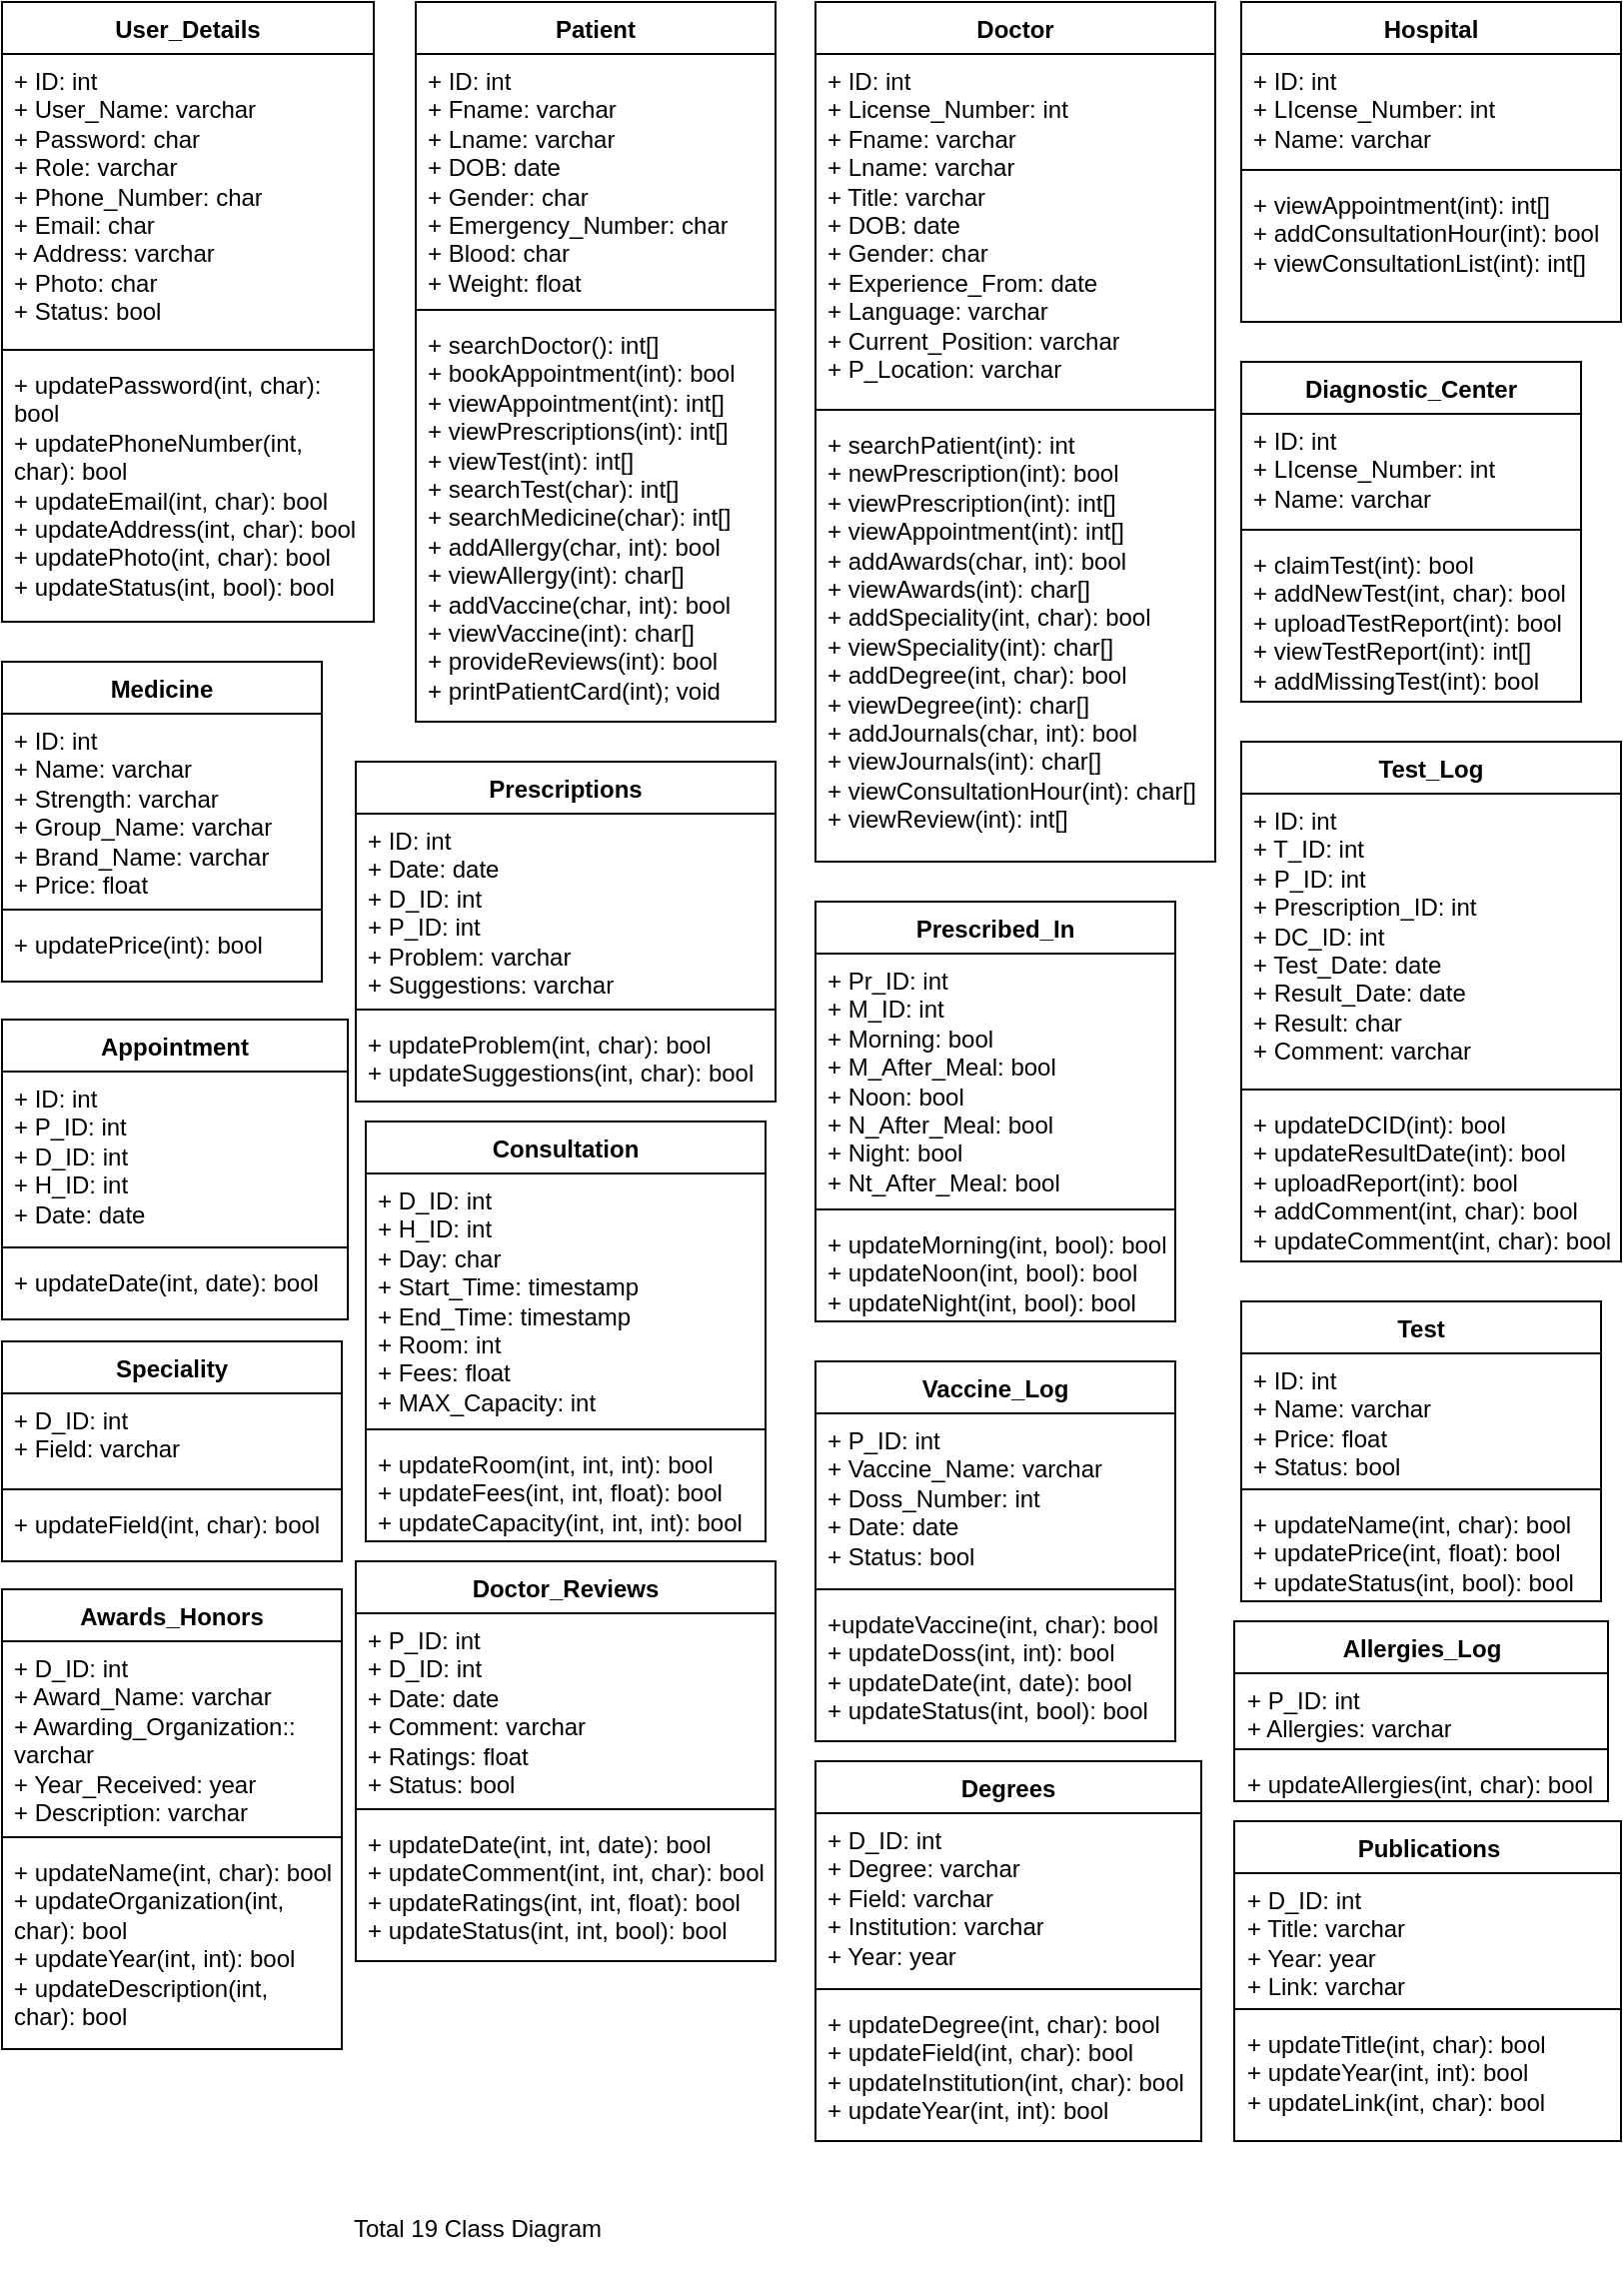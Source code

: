 <mxfile version="24.3.1" type="device">
  <diagram name="Page-1" id="Zw3JnDq6J9Rd_iIeMT6t">
    <mxGraphModel dx="1386" dy="797" grid="1" gridSize="10" guides="1" tooltips="1" connect="1" arrows="1" fold="1" page="1" pageScale="1" pageWidth="827" pageHeight="1169" math="0" shadow="0">
      <root>
        <mxCell id="0" />
        <mxCell id="1" parent="0" />
        <mxCell id="9U5zOGCbtfDjZD_ZNYa7-1" value="Patient" style="swimlane;fontStyle=1;align=center;verticalAlign=top;childLayout=stackLayout;horizontal=1;startSize=26;horizontalStack=0;resizeParent=1;resizeParentMax=0;resizeLast=0;collapsible=1;marginBottom=0;whiteSpace=wrap;html=1;" vertex="1" parent="1">
          <mxGeometry x="217" y="10" width="180" height="360" as="geometry" />
        </mxCell>
        <mxCell id="9U5zOGCbtfDjZD_ZNYa7-2" value="+ ID: int&lt;div&gt;+ Fname: varchar&lt;/div&gt;&lt;div&gt;+ Lname: varchar&lt;/div&gt;&lt;div&gt;+ DOB: date&lt;/div&gt;&lt;div&gt;+ Gender: char&lt;/div&gt;&lt;div&gt;+ Emergency_Number: char&lt;/div&gt;&lt;div&gt;+ Blood: char&lt;/div&gt;&lt;div&gt;+ Weight: float&lt;/div&gt;" style="text;strokeColor=none;fillColor=none;align=left;verticalAlign=top;spacingLeft=4;spacingRight=4;overflow=hidden;rotatable=0;points=[[0,0.5],[1,0.5]];portConstraint=eastwest;whiteSpace=wrap;html=1;" vertex="1" parent="9U5zOGCbtfDjZD_ZNYa7-1">
          <mxGeometry y="26" width="180" height="124" as="geometry" />
        </mxCell>
        <mxCell id="9U5zOGCbtfDjZD_ZNYa7-3" value="" style="line;strokeWidth=1;fillColor=none;align=left;verticalAlign=middle;spacingTop=-1;spacingLeft=3;spacingRight=3;rotatable=0;labelPosition=right;points=[];portConstraint=eastwest;strokeColor=inherit;" vertex="1" parent="9U5zOGCbtfDjZD_ZNYa7-1">
          <mxGeometry y="150" width="180" height="8" as="geometry" />
        </mxCell>
        <mxCell id="9U5zOGCbtfDjZD_ZNYa7-4" value="+ searchDoctor(): int[]&lt;div&gt;+ bookAppointment(int): bool&lt;/div&gt;&lt;div&gt;+ viewAppointment(int): int[]&lt;/div&gt;&lt;div&gt;+ viewPrescriptions(int): int[]&lt;/div&gt;&lt;div&gt;+ viewTest(int): int[]&lt;/div&gt;&lt;div&gt;+ searchTest(char): int[]&lt;/div&gt;&lt;div&gt;+ searchMedicine(char): int[]&lt;/div&gt;&lt;div&gt;+ addAllergy(char, int): bool&lt;/div&gt;&lt;div&gt;+ viewAllergy(int): char[]&lt;/div&gt;&lt;div&gt;+ addVaccine(char, int): bool&lt;/div&gt;&lt;div&gt;+ viewVaccine(int): char[]&lt;/div&gt;&lt;div&gt;+ provideReviews(int): bool&lt;/div&gt;&lt;div&gt;+ printPatientCard(int); void&lt;/div&gt;" style="text;strokeColor=none;fillColor=none;align=left;verticalAlign=top;spacingLeft=4;spacingRight=4;overflow=hidden;rotatable=0;points=[[0,0.5],[1,0.5]];portConstraint=eastwest;whiteSpace=wrap;html=1;" vertex="1" parent="9U5zOGCbtfDjZD_ZNYa7-1">
          <mxGeometry y="158" width="180" height="202" as="geometry" />
        </mxCell>
        <mxCell id="9U5zOGCbtfDjZD_ZNYa7-5" value="Doctor" style="swimlane;fontStyle=1;align=center;verticalAlign=top;childLayout=stackLayout;horizontal=1;startSize=26;horizontalStack=0;resizeParent=1;resizeParentMax=0;resizeLast=0;collapsible=1;marginBottom=0;whiteSpace=wrap;html=1;" vertex="1" parent="1">
          <mxGeometry x="417" y="10" width="200" height="430" as="geometry" />
        </mxCell>
        <mxCell id="9U5zOGCbtfDjZD_ZNYa7-6" value="+ ID: int&lt;div&gt;+ License_Number: int&lt;br&gt;&lt;div&gt;+ Fname: varchar&lt;/div&gt;&lt;div&gt;+ Lname: varchar&lt;/div&gt;&lt;div&gt;+ Title: varchar&lt;/div&gt;&lt;div&gt;+ DOB: date&lt;/div&gt;&lt;div&gt;+ Gender: char&lt;/div&gt;&lt;div&gt;+ Experience_From: date&lt;/div&gt;&lt;div&gt;+ Language: varchar&lt;/div&gt;&lt;div&gt;+ Current_Position: varchar&lt;/div&gt;&lt;div&gt;+ P_Location: varchar&lt;/div&gt;&lt;/div&gt;" style="text;strokeColor=none;fillColor=none;align=left;verticalAlign=top;spacingLeft=4;spacingRight=4;overflow=hidden;rotatable=0;points=[[0,0.5],[1,0.5]];portConstraint=eastwest;whiteSpace=wrap;html=1;" vertex="1" parent="9U5zOGCbtfDjZD_ZNYa7-5">
          <mxGeometry y="26" width="200" height="174" as="geometry" />
        </mxCell>
        <mxCell id="9U5zOGCbtfDjZD_ZNYa7-7" value="" style="line;strokeWidth=1;fillColor=none;align=left;verticalAlign=middle;spacingTop=-1;spacingLeft=3;spacingRight=3;rotatable=0;labelPosition=right;points=[];portConstraint=eastwest;strokeColor=inherit;" vertex="1" parent="9U5zOGCbtfDjZD_ZNYa7-5">
          <mxGeometry y="200" width="200" height="8" as="geometry" />
        </mxCell>
        <mxCell id="9U5zOGCbtfDjZD_ZNYa7-8" value="+ searchPatient(int): int&lt;div&gt;+ newPrescription(int): bool&lt;/div&gt;&lt;div&gt;+ viewPrescription(int): int[]&lt;/div&gt;&lt;div&gt;+ viewAppointment(int): int[]&lt;/div&gt;&lt;div&gt;+ addAwards(char, int): bool&lt;/div&gt;&lt;div&gt;+ viewAwards(int): char[]&lt;/div&gt;&lt;div&gt;+ addSpeciality(int, char): bool&lt;/div&gt;&lt;div&gt;+ viewSpeciality(int): char[]&lt;/div&gt;&lt;div&gt;+ addDegree(int, char): bool&lt;/div&gt;&lt;div&gt;+ viewDegree(int): char[]&lt;/div&gt;&lt;div&gt;+ addJournals(char, int): bool&lt;/div&gt;&lt;div&gt;+ viewJournals(int): char[]&lt;/div&gt;&lt;div&gt;+ viewConsultationHour(int): char[]&lt;/div&gt;&lt;div&gt;+ viewReview(int): int[]&lt;/div&gt;" style="text;strokeColor=none;fillColor=none;align=left;verticalAlign=top;spacingLeft=4;spacingRight=4;overflow=hidden;rotatable=0;points=[[0,0.5],[1,0.5]];portConstraint=eastwest;whiteSpace=wrap;html=1;" vertex="1" parent="9U5zOGCbtfDjZD_ZNYa7-5">
          <mxGeometry y="208" width="200" height="222" as="geometry" />
        </mxCell>
        <mxCell id="9U5zOGCbtfDjZD_ZNYa7-13" value="Hospital" style="swimlane;fontStyle=1;align=center;verticalAlign=top;childLayout=stackLayout;horizontal=1;startSize=26;horizontalStack=0;resizeParent=1;resizeParentMax=0;resizeLast=0;collapsible=1;marginBottom=0;whiteSpace=wrap;html=1;" vertex="1" parent="1">
          <mxGeometry x="630" y="10" width="190" height="160" as="geometry" />
        </mxCell>
        <mxCell id="9U5zOGCbtfDjZD_ZNYa7-14" value="+ ID: int&lt;div&gt;+ LIcense_Number: int&lt;/div&gt;&lt;div&gt;+ Name: varchar&lt;/div&gt;" style="text;strokeColor=none;fillColor=none;align=left;verticalAlign=top;spacingLeft=4;spacingRight=4;overflow=hidden;rotatable=0;points=[[0,0.5],[1,0.5]];portConstraint=eastwest;whiteSpace=wrap;html=1;" vertex="1" parent="9U5zOGCbtfDjZD_ZNYa7-13">
          <mxGeometry y="26" width="190" height="54" as="geometry" />
        </mxCell>
        <mxCell id="9U5zOGCbtfDjZD_ZNYa7-15" value="" style="line;strokeWidth=1;fillColor=none;align=left;verticalAlign=middle;spacingTop=-1;spacingLeft=3;spacingRight=3;rotatable=0;labelPosition=right;points=[];portConstraint=eastwest;strokeColor=inherit;" vertex="1" parent="9U5zOGCbtfDjZD_ZNYa7-13">
          <mxGeometry y="80" width="190" height="8" as="geometry" />
        </mxCell>
        <mxCell id="9U5zOGCbtfDjZD_ZNYa7-16" value="+ viewAppointment(int): int[]&lt;div&gt;+ addConsultationHour(int): bool&lt;/div&gt;&lt;div&gt;+ viewConsultationList(int): int[]&lt;/div&gt;" style="text;strokeColor=none;fillColor=none;align=left;verticalAlign=top;spacingLeft=4;spacingRight=4;overflow=hidden;rotatable=0;points=[[0,0.5],[1,0.5]];portConstraint=eastwest;whiteSpace=wrap;html=1;" vertex="1" parent="9U5zOGCbtfDjZD_ZNYa7-13">
          <mxGeometry y="88" width="190" height="72" as="geometry" />
        </mxCell>
        <mxCell id="9U5zOGCbtfDjZD_ZNYa7-17" value="Diagnostic_Center" style="swimlane;fontStyle=1;align=center;verticalAlign=top;childLayout=stackLayout;horizontal=1;startSize=26;horizontalStack=0;resizeParent=1;resizeParentMax=0;resizeLast=0;collapsible=1;marginBottom=0;whiteSpace=wrap;html=1;" vertex="1" parent="1">
          <mxGeometry x="630" y="190" width="170" height="170" as="geometry" />
        </mxCell>
        <mxCell id="9U5zOGCbtfDjZD_ZNYa7-18" value="+ ID: int&lt;div&gt;+ LIcense_Number: int&lt;/div&gt;&lt;div&gt;+ Name: varchar&lt;/div&gt;" style="text;strokeColor=none;fillColor=none;align=left;verticalAlign=top;spacingLeft=4;spacingRight=4;overflow=hidden;rotatable=0;points=[[0,0.5],[1,0.5]];portConstraint=eastwest;whiteSpace=wrap;html=1;" vertex="1" parent="9U5zOGCbtfDjZD_ZNYa7-17">
          <mxGeometry y="26" width="170" height="54" as="geometry" />
        </mxCell>
        <mxCell id="9U5zOGCbtfDjZD_ZNYa7-19" value="" style="line;strokeWidth=1;fillColor=none;align=left;verticalAlign=middle;spacingTop=-1;spacingLeft=3;spacingRight=3;rotatable=0;labelPosition=right;points=[];portConstraint=eastwest;strokeColor=inherit;" vertex="1" parent="9U5zOGCbtfDjZD_ZNYa7-17">
          <mxGeometry y="80" width="170" height="8" as="geometry" />
        </mxCell>
        <mxCell id="9U5zOGCbtfDjZD_ZNYa7-20" value="+ claimTest(int): bool&lt;div&gt;+ addNewTest(int, char): bool&lt;/div&gt;&lt;div&gt;+ uploadTestReport(int): bool&lt;/div&gt;&lt;div&gt;+ viewTestReport(int): int[]&lt;/div&gt;&lt;div&gt;+ addMissingTest(int): bool&lt;/div&gt;" style="text;strokeColor=none;fillColor=none;align=left;verticalAlign=top;spacingLeft=4;spacingRight=4;overflow=hidden;rotatable=0;points=[[0,0.5],[1,0.5]];portConstraint=eastwest;whiteSpace=wrap;html=1;" vertex="1" parent="9U5zOGCbtfDjZD_ZNYa7-17">
          <mxGeometry y="88" width="170" height="82" as="geometry" />
        </mxCell>
        <mxCell id="9U5zOGCbtfDjZD_ZNYa7-21" value="User_Details" style="swimlane;fontStyle=1;align=center;verticalAlign=top;childLayout=stackLayout;horizontal=1;startSize=26;horizontalStack=0;resizeParent=1;resizeParentMax=0;resizeLast=0;collapsible=1;marginBottom=0;whiteSpace=wrap;html=1;" vertex="1" parent="1">
          <mxGeometry x="10" y="10" width="186" height="310" as="geometry" />
        </mxCell>
        <mxCell id="9U5zOGCbtfDjZD_ZNYa7-22" value="+ ID: int&lt;div&gt;+ User_Name: varchar&lt;/div&gt;&lt;div&gt;+ Password: char&lt;/div&gt;&lt;div&gt;+ Role: varchar&lt;/div&gt;&lt;div&gt;+ Phone_Number: char&lt;/div&gt;&lt;div&gt;+ Email: char&lt;/div&gt;&lt;div&gt;+ Address: varchar&lt;/div&gt;&lt;div&gt;+ Photo: char&lt;/div&gt;&lt;div&gt;+ Status: bool&lt;/div&gt;" style="text;strokeColor=none;fillColor=none;align=left;verticalAlign=top;spacingLeft=4;spacingRight=4;overflow=hidden;rotatable=0;points=[[0,0.5],[1,0.5]];portConstraint=eastwest;whiteSpace=wrap;html=1;" vertex="1" parent="9U5zOGCbtfDjZD_ZNYa7-21">
          <mxGeometry y="26" width="186" height="144" as="geometry" />
        </mxCell>
        <mxCell id="9U5zOGCbtfDjZD_ZNYa7-23" value="" style="line;strokeWidth=1;fillColor=none;align=left;verticalAlign=middle;spacingTop=-1;spacingLeft=3;spacingRight=3;rotatable=0;labelPosition=right;points=[];portConstraint=eastwest;strokeColor=inherit;" vertex="1" parent="9U5zOGCbtfDjZD_ZNYa7-21">
          <mxGeometry y="170" width="186" height="8" as="geometry" />
        </mxCell>
        <mxCell id="9U5zOGCbtfDjZD_ZNYa7-24" value="+ updatePassword(int, char): bool&lt;div&gt;+ updatePhoneNumber(int, char): bool&lt;/div&gt;&lt;div&gt;+ updateEmail(int, char): bool&lt;/div&gt;&lt;div&gt;+ updateAddress(int, char): bool&lt;/div&gt;&lt;div&gt;+ updatePhoto(int, char): bool&lt;/div&gt;&lt;div&gt;+ updateStatus(int, bool): bool&lt;/div&gt;" style="text;strokeColor=none;fillColor=none;align=left;verticalAlign=top;spacingLeft=4;spacingRight=4;overflow=hidden;rotatable=0;points=[[0,0.5],[1,0.5]];portConstraint=eastwest;whiteSpace=wrap;html=1;" vertex="1" parent="9U5zOGCbtfDjZD_ZNYa7-21">
          <mxGeometry y="178" width="186" height="132" as="geometry" />
        </mxCell>
        <mxCell id="9U5zOGCbtfDjZD_ZNYa7-25" value="Prescriptions" style="swimlane;fontStyle=1;align=center;verticalAlign=top;childLayout=stackLayout;horizontal=1;startSize=26;horizontalStack=0;resizeParent=1;resizeParentMax=0;resizeLast=0;collapsible=1;marginBottom=0;whiteSpace=wrap;html=1;" vertex="1" parent="1">
          <mxGeometry x="187" y="390" width="210" height="170" as="geometry" />
        </mxCell>
        <mxCell id="9U5zOGCbtfDjZD_ZNYa7-26" value="+ ID: int&lt;div&gt;+ Date: date&lt;/div&gt;&lt;div&gt;+ D_ID: int&lt;/div&gt;&lt;div&gt;+ P_ID: int&lt;/div&gt;&lt;div&gt;+ Problem: varchar&lt;/div&gt;&lt;div&gt;+ Suggestions: varchar&lt;/div&gt;" style="text;strokeColor=none;fillColor=none;align=left;verticalAlign=top;spacingLeft=4;spacingRight=4;overflow=hidden;rotatable=0;points=[[0,0.5],[1,0.5]];portConstraint=eastwest;whiteSpace=wrap;html=1;" vertex="1" parent="9U5zOGCbtfDjZD_ZNYa7-25">
          <mxGeometry y="26" width="210" height="94" as="geometry" />
        </mxCell>
        <mxCell id="9U5zOGCbtfDjZD_ZNYa7-27" value="" style="line;strokeWidth=1;fillColor=none;align=left;verticalAlign=middle;spacingTop=-1;spacingLeft=3;spacingRight=3;rotatable=0;labelPosition=right;points=[];portConstraint=eastwest;strokeColor=inherit;" vertex="1" parent="9U5zOGCbtfDjZD_ZNYa7-25">
          <mxGeometry y="120" width="210" height="8" as="geometry" />
        </mxCell>
        <mxCell id="9U5zOGCbtfDjZD_ZNYa7-28" value="+ updateProblem(int, char): bool&lt;div&gt;+ updateSuggestions(int, char): bool&lt;/div&gt;" style="text;strokeColor=none;fillColor=none;align=left;verticalAlign=top;spacingLeft=4;spacingRight=4;overflow=hidden;rotatable=0;points=[[0,0.5],[1,0.5]];portConstraint=eastwest;whiteSpace=wrap;html=1;" vertex="1" parent="9U5zOGCbtfDjZD_ZNYa7-25">
          <mxGeometry y="128" width="210" height="42" as="geometry" />
        </mxCell>
        <mxCell id="9U5zOGCbtfDjZD_ZNYa7-29" value="Medicine" style="swimlane;fontStyle=1;align=center;verticalAlign=top;childLayout=stackLayout;horizontal=1;startSize=26;horizontalStack=0;resizeParent=1;resizeParentMax=0;resizeLast=0;collapsible=1;marginBottom=0;whiteSpace=wrap;html=1;" vertex="1" parent="1">
          <mxGeometry x="10" y="340" width="160" height="160" as="geometry" />
        </mxCell>
        <mxCell id="9U5zOGCbtfDjZD_ZNYa7-30" value="+ ID: int&lt;div&gt;+ Name: varchar&lt;/div&gt;&lt;div&gt;+ Strength: varchar&lt;/div&gt;&lt;div&gt;+ Group_Name: varchar&lt;/div&gt;&lt;div&gt;+ Brand_Name: varchar&lt;/div&gt;&lt;div&gt;+ Price: float&lt;/div&gt;" style="text;strokeColor=none;fillColor=none;align=left;verticalAlign=top;spacingLeft=4;spacingRight=4;overflow=hidden;rotatable=0;points=[[0,0.5],[1,0.5]];portConstraint=eastwest;whiteSpace=wrap;html=1;" vertex="1" parent="9U5zOGCbtfDjZD_ZNYa7-29">
          <mxGeometry y="26" width="160" height="94" as="geometry" />
        </mxCell>
        <mxCell id="9U5zOGCbtfDjZD_ZNYa7-31" value="" style="line;strokeWidth=1;fillColor=none;align=left;verticalAlign=middle;spacingTop=-1;spacingLeft=3;spacingRight=3;rotatable=0;labelPosition=right;points=[];portConstraint=eastwest;strokeColor=inherit;" vertex="1" parent="9U5zOGCbtfDjZD_ZNYa7-29">
          <mxGeometry y="120" width="160" height="8" as="geometry" />
        </mxCell>
        <mxCell id="9U5zOGCbtfDjZD_ZNYa7-32" value="+ updatePrice(int): bool" style="text;strokeColor=none;fillColor=none;align=left;verticalAlign=top;spacingLeft=4;spacingRight=4;overflow=hidden;rotatable=0;points=[[0,0.5],[1,0.5]];portConstraint=eastwest;whiteSpace=wrap;html=1;" vertex="1" parent="9U5zOGCbtfDjZD_ZNYa7-29">
          <mxGeometry y="128" width="160" height="32" as="geometry" />
        </mxCell>
        <mxCell id="9U5zOGCbtfDjZD_ZNYa7-33" value="Prescribed_In" style="swimlane;fontStyle=1;align=center;verticalAlign=top;childLayout=stackLayout;horizontal=1;startSize=26;horizontalStack=0;resizeParent=1;resizeParentMax=0;resizeLast=0;collapsible=1;marginBottom=0;whiteSpace=wrap;html=1;" vertex="1" parent="1">
          <mxGeometry x="417" y="460" width="180" height="210" as="geometry" />
        </mxCell>
        <mxCell id="9U5zOGCbtfDjZD_ZNYa7-34" value="+ Pr_ID: int&lt;div&gt;+ M_ID: int&lt;/div&gt;&lt;div&gt;+ Morning: bool&lt;/div&gt;&lt;div&gt;+ M_After_Meal: bool&lt;/div&gt;&lt;div&gt;+ Noon: bool&lt;/div&gt;&lt;div&gt;+ N_After_Meal: bool&lt;/div&gt;&lt;div&gt;+ Night: bool&lt;/div&gt;&lt;div&gt;+ Nt_After_Meal: bool&lt;/div&gt;" style="text;strokeColor=none;fillColor=none;align=left;verticalAlign=top;spacingLeft=4;spacingRight=4;overflow=hidden;rotatable=0;points=[[0,0.5],[1,0.5]];portConstraint=eastwest;whiteSpace=wrap;html=1;" vertex="1" parent="9U5zOGCbtfDjZD_ZNYa7-33">
          <mxGeometry y="26" width="180" height="124" as="geometry" />
        </mxCell>
        <mxCell id="9U5zOGCbtfDjZD_ZNYa7-35" value="" style="line;strokeWidth=1;fillColor=none;align=left;verticalAlign=middle;spacingTop=-1;spacingLeft=3;spacingRight=3;rotatable=0;labelPosition=right;points=[];portConstraint=eastwest;strokeColor=inherit;" vertex="1" parent="9U5zOGCbtfDjZD_ZNYa7-33">
          <mxGeometry y="150" width="180" height="8" as="geometry" />
        </mxCell>
        <mxCell id="9U5zOGCbtfDjZD_ZNYa7-36" value="+ updateMorning(int, bool): bool&lt;div&gt;+ updateNoon(int, bool): bool&lt;br&gt;&lt;/div&gt;&lt;div&gt;+ updateNight(int, bool): bool&lt;br&gt;&lt;/div&gt;" style="text;strokeColor=none;fillColor=none;align=left;verticalAlign=top;spacingLeft=4;spacingRight=4;overflow=hidden;rotatable=0;points=[[0,0.5],[1,0.5]];portConstraint=eastwest;whiteSpace=wrap;html=1;" vertex="1" parent="9U5zOGCbtfDjZD_ZNYa7-33">
          <mxGeometry y="158" width="180" height="52" as="geometry" />
        </mxCell>
        <mxCell id="9U5zOGCbtfDjZD_ZNYa7-37" value="Test_Log" style="swimlane;fontStyle=1;align=center;verticalAlign=top;childLayout=stackLayout;horizontal=1;startSize=26;horizontalStack=0;resizeParent=1;resizeParentMax=0;resizeLast=0;collapsible=1;marginBottom=0;whiteSpace=wrap;html=1;" vertex="1" parent="1">
          <mxGeometry x="630" y="380" width="190" height="260" as="geometry" />
        </mxCell>
        <mxCell id="9U5zOGCbtfDjZD_ZNYa7-38" value="+ ID: int&lt;div&gt;+ T_ID: int&lt;/div&gt;&lt;div&gt;+ P_ID: int&lt;/div&gt;&lt;div&gt;+ Prescription_ID: int&lt;/div&gt;&lt;div&gt;+ DC_ID: int&lt;/div&gt;&lt;div&gt;+ Test_Date: date&lt;/div&gt;&lt;div&gt;+ Result_Date: date&lt;/div&gt;&lt;div&gt;+ Result: char&lt;/div&gt;&lt;div&gt;+ Comment: varchar&lt;/div&gt;" style="text;strokeColor=none;fillColor=none;align=left;verticalAlign=top;spacingLeft=4;spacingRight=4;overflow=hidden;rotatable=0;points=[[0,0.5],[1,0.5]];portConstraint=eastwest;whiteSpace=wrap;html=1;" vertex="1" parent="9U5zOGCbtfDjZD_ZNYa7-37">
          <mxGeometry y="26" width="190" height="144" as="geometry" />
        </mxCell>
        <mxCell id="9U5zOGCbtfDjZD_ZNYa7-39" value="" style="line;strokeWidth=1;fillColor=none;align=left;verticalAlign=middle;spacingTop=-1;spacingLeft=3;spacingRight=3;rotatable=0;labelPosition=right;points=[];portConstraint=eastwest;strokeColor=inherit;" vertex="1" parent="9U5zOGCbtfDjZD_ZNYa7-37">
          <mxGeometry y="170" width="190" height="8" as="geometry" />
        </mxCell>
        <mxCell id="9U5zOGCbtfDjZD_ZNYa7-40" value="+ updateDCID(int): bool&lt;div&gt;+ updateResultDate(int): bool&lt;/div&gt;&lt;div&gt;+ uploadReport(int): bool&lt;/div&gt;&lt;div&gt;+ addComment(int, char): bool&lt;/div&gt;&lt;div&gt;+ updateComment(int, char): bool&lt;/div&gt;" style="text;strokeColor=none;fillColor=none;align=left;verticalAlign=top;spacingLeft=4;spacingRight=4;overflow=hidden;rotatable=0;points=[[0,0.5],[1,0.5]];portConstraint=eastwest;whiteSpace=wrap;html=1;" vertex="1" parent="9U5zOGCbtfDjZD_ZNYa7-37">
          <mxGeometry y="178" width="190" height="82" as="geometry" />
        </mxCell>
        <mxCell id="9U5zOGCbtfDjZD_ZNYa7-41" value="Test" style="swimlane;fontStyle=1;align=center;verticalAlign=top;childLayout=stackLayout;horizontal=1;startSize=26;horizontalStack=0;resizeParent=1;resizeParentMax=0;resizeLast=0;collapsible=1;marginBottom=0;whiteSpace=wrap;html=1;" vertex="1" parent="1">
          <mxGeometry x="630" y="660" width="180" height="150" as="geometry" />
        </mxCell>
        <mxCell id="9U5zOGCbtfDjZD_ZNYa7-42" value="+ ID: int&lt;div&gt;+ Name: varchar&lt;/div&gt;&lt;div&gt;+ Price: float&lt;/div&gt;&lt;div&gt;+ Status: bool&lt;/div&gt;" style="text;strokeColor=none;fillColor=none;align=left;verticalAlign=top;spacingLeft=4;spacingRight=4;overflow=hidden;rotatable=0;points=[[0,0.5],[1,0.5]];portConstraint=eastwest;whiteSpace=wrap;html=1;" vertex="1" parent="9U5zOGCbtfDjZD_ZNYa7-41">
          <mxGeometry y="26" width="180" height="64" as="geometry" />
        </mxCell>
        <mxCell id="9U5zOGCbtfDjZD_ZNYa7-43" value="" style="line;strokeWidth=1;fillColor=none;align=left;verticalAlign=middle;spacingTop=-1;spacingLeft=3;spacingRight=3;rotatable=0;labelPosition=right;points=[];portConstraint=eastwest;strokeColor=inherit;" vertex="1" parent="9U5zOGCbtfDjZD_ZNYa7-41">
          <mxGeometry y="90" width="180" height="8" as="geometry" />
        </mxCell>
        <mxCell id="9U5zOGCbtfDjZD_ZNYa7-44" value="+ updateName(int, char): bool&lt;div&gt;+ updatePrice(int, float): bool&lt;/div&gt;&lt;div&gt;+ updateStatus(int, bool): bool&lt;/div&gt;" style="text;strokeColor=none;fillColor=none;align=left;verticalAlign=top;spacingLeft=4;spacingRight=4;overflow=hidden;rotatable=0;points=[[0,0.5],[1,0.5]];portConstraint=eastwest;whiteSpace=wrap;html=1;" vertex="1" parent="9U5zOGCbtfDjZD_ZNYa7-41">
          <mxGeometry y="98" width="180" height="52" as="geometry" />
        </mxCell>
        <mxCell id="9U5zOGCbtfDjZD_ZNYa7-45" value="Consultation" style="swimlane;fontStyle=1;align=center;verticalAlign=top;childLayout=stackLayout;horizontal=1;startSize=26;horizontalStack=0;resizeParent=1;resizeParentMax=0;resizeLast=0;collapsible=1;marginBottom=0;whiteSpace=wrap;html=1;" vertex="1" parent="1">
          <mxGeometry x="192" y="570" width="200" height="210" as="geometry" />
        </mxCell>
        <mxCell id="9U5zOGCbtfDjZD_ZNYa7-46" value="+ D_ID: int&lt;div&gt;+ H_ID: int&lt;/div&gt;&lt;div&gt;+ Day: char&lt;/div&gt;&lt;div&gt;+ Start_Time: timestamp&lt;/div&gt;&lt;div&gt;+ End_Time: timestamp&lt;/div&gt;&lt;div&gt;+ Room: int&lt;/div&gt;&lt;div&gt;+ Fees: float&lt;/div&gt;&lt;div&gt;+ MAX_Capacity: int&lt;/div&gt;" style="text;strokeColor=none;fillColor=none;align=left;verticalAlign=top;spacingLeft=4;spacingRight=4;overflow=hidden;rotatable=0;points=[[0,0.5],[1,0.5]];portConstraint=eastwest;whiteSpace=wrap;html=1;" vertex="1" parent="9U5zOGCbtfDjZD_ZNYa7-45">
          <mxGeometry y="26" width="200" height="124" as="geometry" />
        </mxCell>
        <mxCell id="9U5zOGCbtfDjZD_ZNYa7-47" value="" style="line;strokeWidth=1;fillColor=none;align=left;verticalAlign=middle;spacingTop=-1;spacingLeft=3;spacingRight=3;rotatable=0;labelPosition=right;points=[];portConstraint=eastwest;strokeColor=inherit;" vertex="1" parent="9U5zOGCbtfDjZD_ZNYa7-45">
          <mxGeometry y="150" width="200" height="8" as="geometry" />
        </mxCell>
        <mxCell id="9U5zOGCbtfDjZD_ZNYa7-48" value="+ updateRoom(int, int, int): bool&lt;div&gt;+ updateFees(int, int, float): bool&lt;/div&gt;&lt;div&gt;+ updateCapacity(int, int, int): bool&lt;/div&gt;" style="text;strokeColor=none;fillColor=none;align=left;verticalAlign=top;spacingLeft=4;spacingRight=4;overflow=hidden;rotatable=0;points=[[0,0.5],[1,0.5]];portConstraint=eastwest;whiteSpace=wrap;html=1;" vertex="1" parent="9U5zOGCbtfDjZD_ZNYa7-45">
          <mxGeometry y="158" width="200" height="52" as="geometry" />
        </mxCell>
        <mxCell id="9U5zOGCbtfDjZD_ZNYa7-49" value="Appointment" style="swimlane;fontStyle=1;align=center;verticalAlign=top;childLayout=stackLayout;horizontal=1;startSize=26;horizontalStack=0;resizeParent=1;resizeParentMax=0;resizeLast=0;collapsible=1;marginBottom=0;whiteSpace=wrap;html=1;" vertex="1" parent="1">
          <mxGeometry x="10" y="519" width="173" height="150" as="geometry" />
        </mxCell>
        <mxCell id="9U5zOGCbtfDjZD_ZNYa7-50" value="+ ID: int&lt;div&gt;+ P_ID: int&lt;/div&gt;&lt;div&gt;+ D_ID: int&lt;/div&gt;&lt;div&gt;+ H_ID: int&lt;/div&gt;&lt;div&gt;+ Date: date&lt;/div&gt;" style="text;strokeColor=none;fillColor=none;align=left;verticalAlign=top;spacingLeft=4;spacingRight=4;overflow=hidden;rotatable=0;points=[[0,0.5],[1,0.5]];portConstraint=eastwest;whiteSpace=wrap;html=1;" vertex="1" parent="9U5zOGCbtfDjZD_ZNYa7-49">
          <mxGeometry y="26" width="173" height="84" as="geometry" />
        </mxCell>
        <mxCell id="9U5zOGCbtfDjZD_ZNYa7-51" value="" style="line;strokeWidth=1;fillColor=none;align=left;verticalAlign=middle;spacingTop=-1;spacingLeft=3;spacingRight=3;rotatable=0;labelPosition=right;points=[];portConstraint=eastwest;strokeColor=inherit;" vertex="1" parent="9U5zOGCbtfDjZD_ZNYa7-49">
          <mxGeometry y="110" width="173" height="8" as="geometry" />
        </mxCell>
        <mxCell id="9U5zOGCbtfDjZD_ZNYa7-52" value="+ updateDate(int, date): bool" style="text;strokeColor=none;fillColor=none;align=left;verticalAlign=top;spacingLeft=4;spacingRight=4;overflow=hidden;rotatable=0;points=[[0,0.5],[1,0.5]];portConstraint=eastwest;whiteSpace=wrap;html=1;" vertex="1" parent="9U5zOGCbtfDjZD_ZNYa7-49">
          <mxGeometry y="118" width="173" height="32" as="geometry" />
        </mxCell>
        <mxCell id="9U5zOGCbtfDjZD_ZNYa7-53" value="Vaccine_Log" style="swimlane;fontStyle=1;align=center;verticalAlign=top;childLayout=stackLayout;horizontal=1;startSize=26;horizontalStack=0;resizeParent=1;resizeParentMax=0;resizeLast=0;collapsible=1;marginBottom=0;whiteSpace=wrap;html=1;" vertex="1" parent="1">
          <mxGeometry x="417" y="690" width="180" height="190" as="geometry" />
        </mxCell>
        <mxCell id="9U5zOGCbtfDjZD_ZNYa7-54" value="+ P_ID: int&lt;div&gt;+ Vaccine_Name: varchar&lt;/div&gt;&lt;div&gt;+ Doss_Number: int&lt;/div&gt;&lt;div&gt;+ Date: date&lt;/div&gt;&lt;div&gt;+ Status: bool&lt;/div&gt;" style="text;strokeColor=none;fillColor=none;align=left;verticalAlign=top;spacingLeft=4;spacingRight=4;overflow=hidden;rotatable=0;points=[[0,0.5],[1,0.5]];portConstraint=eastwest;whiteSpace=wrap;html=1;" vertex="1" parent="9U5zOGCbtfDjZD_ZNYa7-53">
          <mxGeometry y="26" width="180" height="84" as="geometry" />
        </mxCell>
        <mxCell id="9U5zOGCbtfDjZD_ZNYa7-55" value="" style="line;strokeWidth=1;fillColor=none;align=left;verticalAlign=middle;spacingTop=-1;spacingLeft=3;spacingRight=3;rotatable=0;labelPosition=right;points=[];portConstraint=eastwest;strokeColor=inherit;" vertex="1" parent="9U5zOGCbtfDjZD_ZNYa7-53">
          <mxGeometry y="110" width="180" height="8" as="geometry" />
        </mxCell>
        <mxCell id="9U5zOGCbtfDjZD_ZNYa7-56" value="&lt;div&gt;+updateVaccine(int, char): bool&lt;/div&gt;+ updateDoss(int, int): bool&lt;div&gt;+ updateDate(int, date): bool&lt;/div&gt;&lt;div&gt;+ updateStatus(int, bool): bool&lt;/div&gt;" style="text;strokeColor=none;fillColor=none;align=left;verticalAlign=top;spacingLeft=4;spacingRight=4;overflow=hidden;rotatable=0;points=[[0,0.5],[1,0.5]];portConstraint=eastwest;whiteSpace=wrap;html=1;" vertex="1" parent="9U5zOGCbtfDjZD_ZNYa7-53">
          <mxGeometry y="118" width="180" height="72" as="geometry" />
        </mxCell>
        <mxCell id="9U5zOGCbtfDjZD_ZNYa7-57" value="Allergies_Log" style="swimlane;fontStyle=1;align=center;verticalAlign=top;childLayout=stackLayout;horizontal=1;startSize=26;horizontalStack=0;resizeParent=1;resizeParentMax=0;resizeLast=0;collapsible=1;marginBottom=0;whiteSpace=wrap;html=1;" vertex="1" parent="1">
          <mxGeometry x="626.5" y="820" width="187" height="90" as="geometry" />
        </mxCell>
        <mxCell id="9U5zOGCbtfDjZD_ZNYa7-58" value="+ P_ID: int&lt;div&gt;+ Allergies: varchar&lt;/div&gt;" style="text;strokeColor=none;fillColor=none;align=left;verticalAlign=top;spacingLeft=4;spacingRight=4;overflow=hidden;rotatable=0;points=[[0,0.5],[1,0.5]];portConstraint=eastwest;whiteSpace=wrap;html=1;" vertex="1" parent="9U5zOGCbtfDjZD_ZNYa7-57">
          <mxGeometry y="26" width="187" height="34" as="geometry" />
        </mxCell>
        <mxCell id="9U5zOGCbtfDjZD_ZNYa7-59" value="" style="line;strokeWidth=1;fillColor=none;align=left;verticalAlign=middle;spacingTop=-1;spacingLeft=3;spacingRight=3;rotatable=0;labelPosition=right;points=[];portConstraint=eastwest;strokeColor=inherit;" vertex="1" parent="9U5zOGCbtfDjZD_ZNYa7-57">
          <mxGeometry y="60" width="187" height="8" as="geometry" />
        </mxCell>
        <mxCell id="9U5zOGCbtfDjZD_ZNYa7-60" value="+ updateAllergies(int, char): bool" style="text;strokeColor=none;fillColor=none;align=left;verticalAlign=top;spacingLeft=4;spacingRight=4;overflow=hidden;rotatable=0;points=[[0,0.5],[1,0.5]];portConstraint=eastwest;whiteSpace=wrap;html=1;" vertex="1" parent="9U5zOGCbtfDjZD_ZNYa7-57">
          <mxGeometry y="68" width="187" height="22" as="geometry" />
        </mxCell>
        <mxCell id="9U5zOGCbtfDjZD_ZNYa7-61" value="Doctor_Reviews" style="swimlane;fontStyle=1;align=center;verticalAlign=top;childLayout=stackLayout;horizontal=1;startSize=26;horizontalStack=0;resizeParent=1;resizeParentMax=0;resizeLast=0;collapsible=1;marginBottom=0;whiteSpace=wrap;html=1;" vertex="1" parent="1">
          <mxGeometry x="187" y="790" width="210" height="200" as="geometry" />
        </mxCell>
        <mxCell id="9U5zOGCbtfDjZD_ZNYa7-62" value="+ P_ID: int&lt;div&gt;+ D_ID: int&lt;/div&gt;&lt;div&gt;+ Date: date&lt;/div&gt;&lt;div&gt;+ Comment: varchar&lt;/div&gt;&lt;div&gt;+ Ratings: float&lt;/div&gt;&lt;div&gt;+ Status: bool&lt;/div&gt;" style="text;strokeColor=none;fillColor=none;align=left;verticalAlign=top;spacingLeft=4;spacingRight=4;overflow=hidden;rotatable=0;points=[[0,0.5],[1,0.5]];portConstraint=eastwest;whiteSpace=wrap;html=1;" vertex="1" parent="9U5zOGCbtfDjZD_ZNYa7-61">
          <mxGeometry y="26" width="210" height="94" as="geometry" />
        </mxCell>
        <mxCell id="9U5zOGCbtfDjZD_ZNYa7-63" value="" style="line;strokeWidth=1;fillColor=none;align=left;verticalAlign=middle;spacingTop=-1;spacingLeft=3;spacingRight=3;rotatable=0;labelPosition=right;points=[];portConstraint=eastwest;strokeColor=inherit;" vertex="1" parent="9U5zOGCbtfDjZD_ZNYa7-61">
          <mxGeometry y="120" width="210" height="8" as="geometry" />
        </mxCell>
        <mxCell id="9U5zOGCbtfDjZD_ZNYa7-64" value="+ updateDate(int, int, date): bool&lt;div&gt;+ updateComment(int, int, char): bool&lt;/div&gt;&lt;div&gt;+ updateRatings(int, int, float): bool&lt;/div&gt;&lt;div&gt;+ updateStatus(int, int, bool): bool&lt;/div&gt;" style="text;strokeColor=none;fillColor=none;align=left;verticalAlign=top;spacingLeft=4;spacingRight=4;overflow=hidden;rotatable=0;points=[[0,0.5],[1,0.5]];portConstraint=eastwest;whiteSpace=wrap;html=1;" vertex="1" parent="9U5zOGCbtfDjZD_ZNYa7-61">
          <mxGeometry y="128" width="210" height="72" as="geometry" />
        </mxCell>
        <mxCell id="9U5zOGCbtfDjZD_ZNYa7-65" value="Speciality" style="swimlane;fontStyle=1;align=center;verticalAlign=top;childLayout=stackLayout;horizontal=1;startSize=26;horizontalStack=0;resizeParent=1;resizeParentMax=0;resizeLast=0;collapsible=1;marginBottom=0;whiteSpace=wrap;html=1;" vertex="1" parent="1">
          <mxGeometry x="10" y="680" width="170" height="110" as="geometry" />
        </mxCell>
        <mxCell id="9U5zOGCbtfDjZD_ZNYa7-66" value="+ D_ID: int&lt;div&gt;+ Field: varchar&lt;/div&gt;" style="text;strokeColor=none;fillColor=none;align=left;verticalAlign=top;spacingLeft=4;spacingRight=4;overflow=hidden;rotatable=0;points=[[0,0.5],[1,0.5]];portConstraint=eastwest;whiteSpace=wrap;html=1;" vertex="1" parent="9U5zOGCbtfDjZD_ZNYa7-65">
          <mxGeometry y="26" width="170" height="44" as="geometry" />
        </mxCell>
        <mxCell id="9U5zOGCbtfDjZD_ZNYa7-67" value="" style="line;strokeWidth=1;fillColor=none;align=left;verticalAlign=middle;spacingTop=-1;spacingLeft=3;spacingRight=3;rotatable=0;labelPosition=right;points=[];portConstraint=eastwest;strokeColor=inherit;" vertex="1" parent="9U5zOGCbtfDjZD_ZNYa7-65">
          <mxGeometry y="70" width="170" height="8" as="geometry" />
        </mxCell>
        <mxCell id="9U5zOGCbtfDjZD_ZNYa7-68" value="+ updateField(int, char): bool" style="text;strokeColor=none;fillColor=none;align=left;verticalAlign=top;spacingLeft=4;spacingRight=4;overflow=hidden;rotatable=0;points=[[0,0.5],[1,0.5]];portConstraint=eastwest;whiteSpace=wrap;html=1;" vertex="1" parent="9U5zOGCbtfDjZD_ZNYa7-65">
          <mxGeometry y="78" width="170" height="32" as="geometry" />
        </mxCell>
        <mxCell id="9U5zOGCbtfDjZD_ZNYa7-69" value="Degrees" style="swimlane;fontStyle=1;align=center;verticalAlign=top;childLayout=stackLayout;horizontal=1;startSize=26;horizontalStack=0;resizeParent=1;resizeParentMax=0;resizeLast=0;collapsible=1;marginBottom=0;whiteSpace=wrap;html=1;" vertex="1" parent="1">
          <mxGeometry x="417" y="890" width="193" height="190" as="geometry" />
        </mxCell>
        <mxCell id="9U5zOGCbtfDjZD_ZNYa7-70" value="+ D_ID: int&lt;div&gt;+ Degree: varchar&lt;/div&gt;&lt;div&gt;+ Field: varchar&lt;/div&gt;&lt;div&gt;+ Institution: varchar&lt;/div&gt;&lt;div&gt;+ Year: year&lt;/div&gt;" style="text;strokeColor=none;fillColor=none;align=left;verticalAlign=top;spacingLeft=4;spacingRight=4;overflow=hidden;rotatable=0;points=[[0,0.5],[1,0.5]];portConstraint=eastwest;whiteSpace=wrap;html=1;" vertex="1" parent="9U5zOGCbtfDjZD_ZNYa7-69">
          <mxGeometry y="26" width="193" height="84" as="geometry" />
        </mxCell>
        <mxCell id="9U5zOGCbtfDjZD_ZNYa7-71" value="" style="line;strokeWidth=1;fillColor=none;align=left;verticalAlign=middle;spacingTop=-1;spacingLeft=3;spacingRight=3;rotatable=0;labelPosition=right;points=[];portConstraint=eastwest;strokeColor=inherit;" vertex="1" parent="9U5zOGCbtfDjZD_ZNYa7-69">
          <mxGeometry y="110" width="193" height="8" as="geometry" />
        </mxCell>
        <mxCell id="9U5zOGCbtfDjZD_ZNYa7-72" value="+ updateDegree(int, char): bool&lt;div&gt;+ updateField(int, char): bool&lt;/div&gt;&lt;div&gt;+ updateInstitution(int, char): bool&lt;/div&gt;&lt;div&gt;+ updateYear(int, int): bool&lt;/div&gt;" style="text;strokeColor=none;fillColor=none;align=left;verticalAlign=top;spacingLeft=4;spacingRight=4;overflow=hidden;rotatable=0;points=[[0,0.5],[1,0.5]];portConstraint=eastwest;whiteSpace=wrap;html=1;" vertex="1" parent="9U5zOGCbtfDjZD_ZNYa7-69">
          <mxGeometry y="118" width="193" height="72" as="geometry" />
        </mxCell>
        <mxCell id="9U5zOGCbtfDjZD_ZNYa7-73" value="Awards_Honors" style="swimlane;fontStyle=1;align=center;verticalAlign=top;childLayout=stackLayout;horizontal=1;startSize=26;horizontalStack=0;resizeParent=1;resizeParentMax=0;resizeLast=0;collapsible=1;marginBottom=0;whiteSpace=wrap;html=1;" vertex="1" parent="1">
          <mxGeometry x="10" y="804" width="170" height="230" as="geometry" />
        </mxCell>
        <mxCell id="9U5zOGCbtfDjZD_ZNYa7-74" value="+ D_ID: int&lt;div&gt;+ Award_Name: varchar&lt;/div&gt;&lt;div&gt;+ Awarding_Organization:: varchar&lt;/div&gt;&lt;div&gt;+ Year_Received: year&lt;/div&gt;&lt;div&gt;+ Description: varchar&lt;/div&gt;" style="text;strokeColor=none;fillColor=none;align=left;verticalAlign=top;spacingLeft=4;spacingRight=4;overflow=hidden;rotatable=0;points=[[0,0.5],[1,0.5]];portConstraint=eastwest;whiteSpace=wrap;html=1;" vertex="1" parent="9U5zOGCbtfDjZD_ZNYa7-73">
          <mxGeometry y="26" width="170" height="94" as="geometry" />
        </mxCell>
        <mxCell id="9U5zOGCbtfDjZD_ZNYa7-75" value="" style="line;strokeWidth=1;fillColor=none;align=left;verticalAlign=middle;spacingTop=-1;spacingLeft=3;spacingRight=3;rotatable=0;labelPosition=right;points=[];portConstraint=eastwest;strokeColor=inherit;" vertex="1" parent="9U5zOGCbtfDjZD_ZNYa7-73">
          <mxGeometry y="120" width="170" height="8" as="geometry" />
        </mxCell>
        <mxCell id="9U5zOGCbtfDjZD_ZNYa7-76" value="+ updateName(int, char): bool&lt;div&gt;+ updateOrganization(int, char): bool&lt;/div&gt;&lt;div&gt;+ updateYear(int, int): bool&lt;/div&gt;&lt;div&gt;+ updateDescription(int, char): bool&lt;/div&gt;" style="text;strokeColor=none;fillColor=none;align=left;verticalAlign=top;spacingLeft=4;spacingRight=4;overflow=hidden;rotatable=0;points=[[0,0.5],[1,0.5]];portConstraint=eastwest;whiteSpace=wrap;html=1;" vertex="1" parent="9U5zOGCbtfDjZD_ZNYa7-73">
          <mxGeometry y="128" width="170" height="102" as="geometry" />
        </mxCell>
        <mxCell id="9U5zOGCbtfDjZD_ZNYa7-77" value="Publications" style="swimlane;fontStyle=1;align=center;verticalAlign=top;childLayout=stackLayout;horizontal=1;startSize=26;horizontalStack=0;resizeParent=1;resizeParentMax=0;resizeLast=0;collapsible=1;marginBottom=0;whiteSpace=wrap;html=1;" vertex="1" parent="1">
          <mxGeometry x="626.5" y="920" width="193.5" height="160" as="geometry" />
        </mxCell>
        <mxCell id="9U5zOGCbtfDjZD_ZNYa7-78" value="+ D_ID: int&lt;div&gt;+ Title: varchar&lt;/div&gt;&lt;div&gt;+ Year: year&lt;/div&gt;&lt;div&gt;+ Link: varchar&lt;/div&gt;" style="text;strokeColor=none;fillColor=none;align=left;verticalAlign=top;spacingLeft=4;spacingRight=4;overflow=hidden;rotatable=0;points=[[0,0.5],[1,0.5]];portConstraint=eastwest;whiteSpace=wrap;html=1;" vertex="1" parent="9U5zOGCbtfDjZD_ZNYa7-77">
          <mxGeometry y="26" width="193.5" height="64" as="geometry" />
        </mxCell>
        <mxCell id="9U5zOGCbtfDjZD_ZNYa7-79" value="" style="line;strokeWidth=1;fillColor=none;align=left;verticalAlign=middle;spacingTop=-1;spacingLeft=3;spacingRight=3;rotatable=0;labelPosition=right;points=[];portConstraint=eastwest;strokeColor=inherit;" vertex="1" parent="9U5zOGCbtfDjZD_ZNYa7-77">
          <mxGeometry y="90" width="193.5" height="8" as="geometry" />
        </mxCell>
        <mxCell id="9U5zOGCbtfDjZD_ZNYa7-80" value="+ updateTitle(int, char): bool&lt;div&gt;+ updateYear(int, int): bool&lt;/div&gt;&lt;div&gt;+ updateLink(int, char): bool&lt;/div&gt;" style="text;strokeColor=none;fillColor=none;align=left;verticalAlign=top;spacingLeft=4;spacingRight=4;overflow=hidden;rotatable=0;points=[[0,0.5],[1,0.5]];portConstraint=eastwest;whiteSpace=wrap;html=1;" vertex="1" parent="9U5zOGCbtfDjZD_ZNYa7-77">
          <mxGeometry y="98" width="193.5" height="62" as="geometry" />
        </mxCell>
        <mxCell id="9U5zOGCbtfDjZD_ZNYa7-81" value="Total 19 Class Diagram" style="text;strokeColor=none;fillColor=none;align=left;verticalAlign=top;spacingLeft=4;spacingRight=4;overflow=hidden;rotatable=0;points=[[0,0.5],[1,0.5]];portConstraint=eastwest;whiteSpace=wrap;html=1;" vertex="1" parent="1">
          <mxGeometry x="180" y="1110" width="140" height="30" as="geometry" />
        </mxCell>
      </root>
    </mxGraphModel>
  </diagram>
</mxfile>
